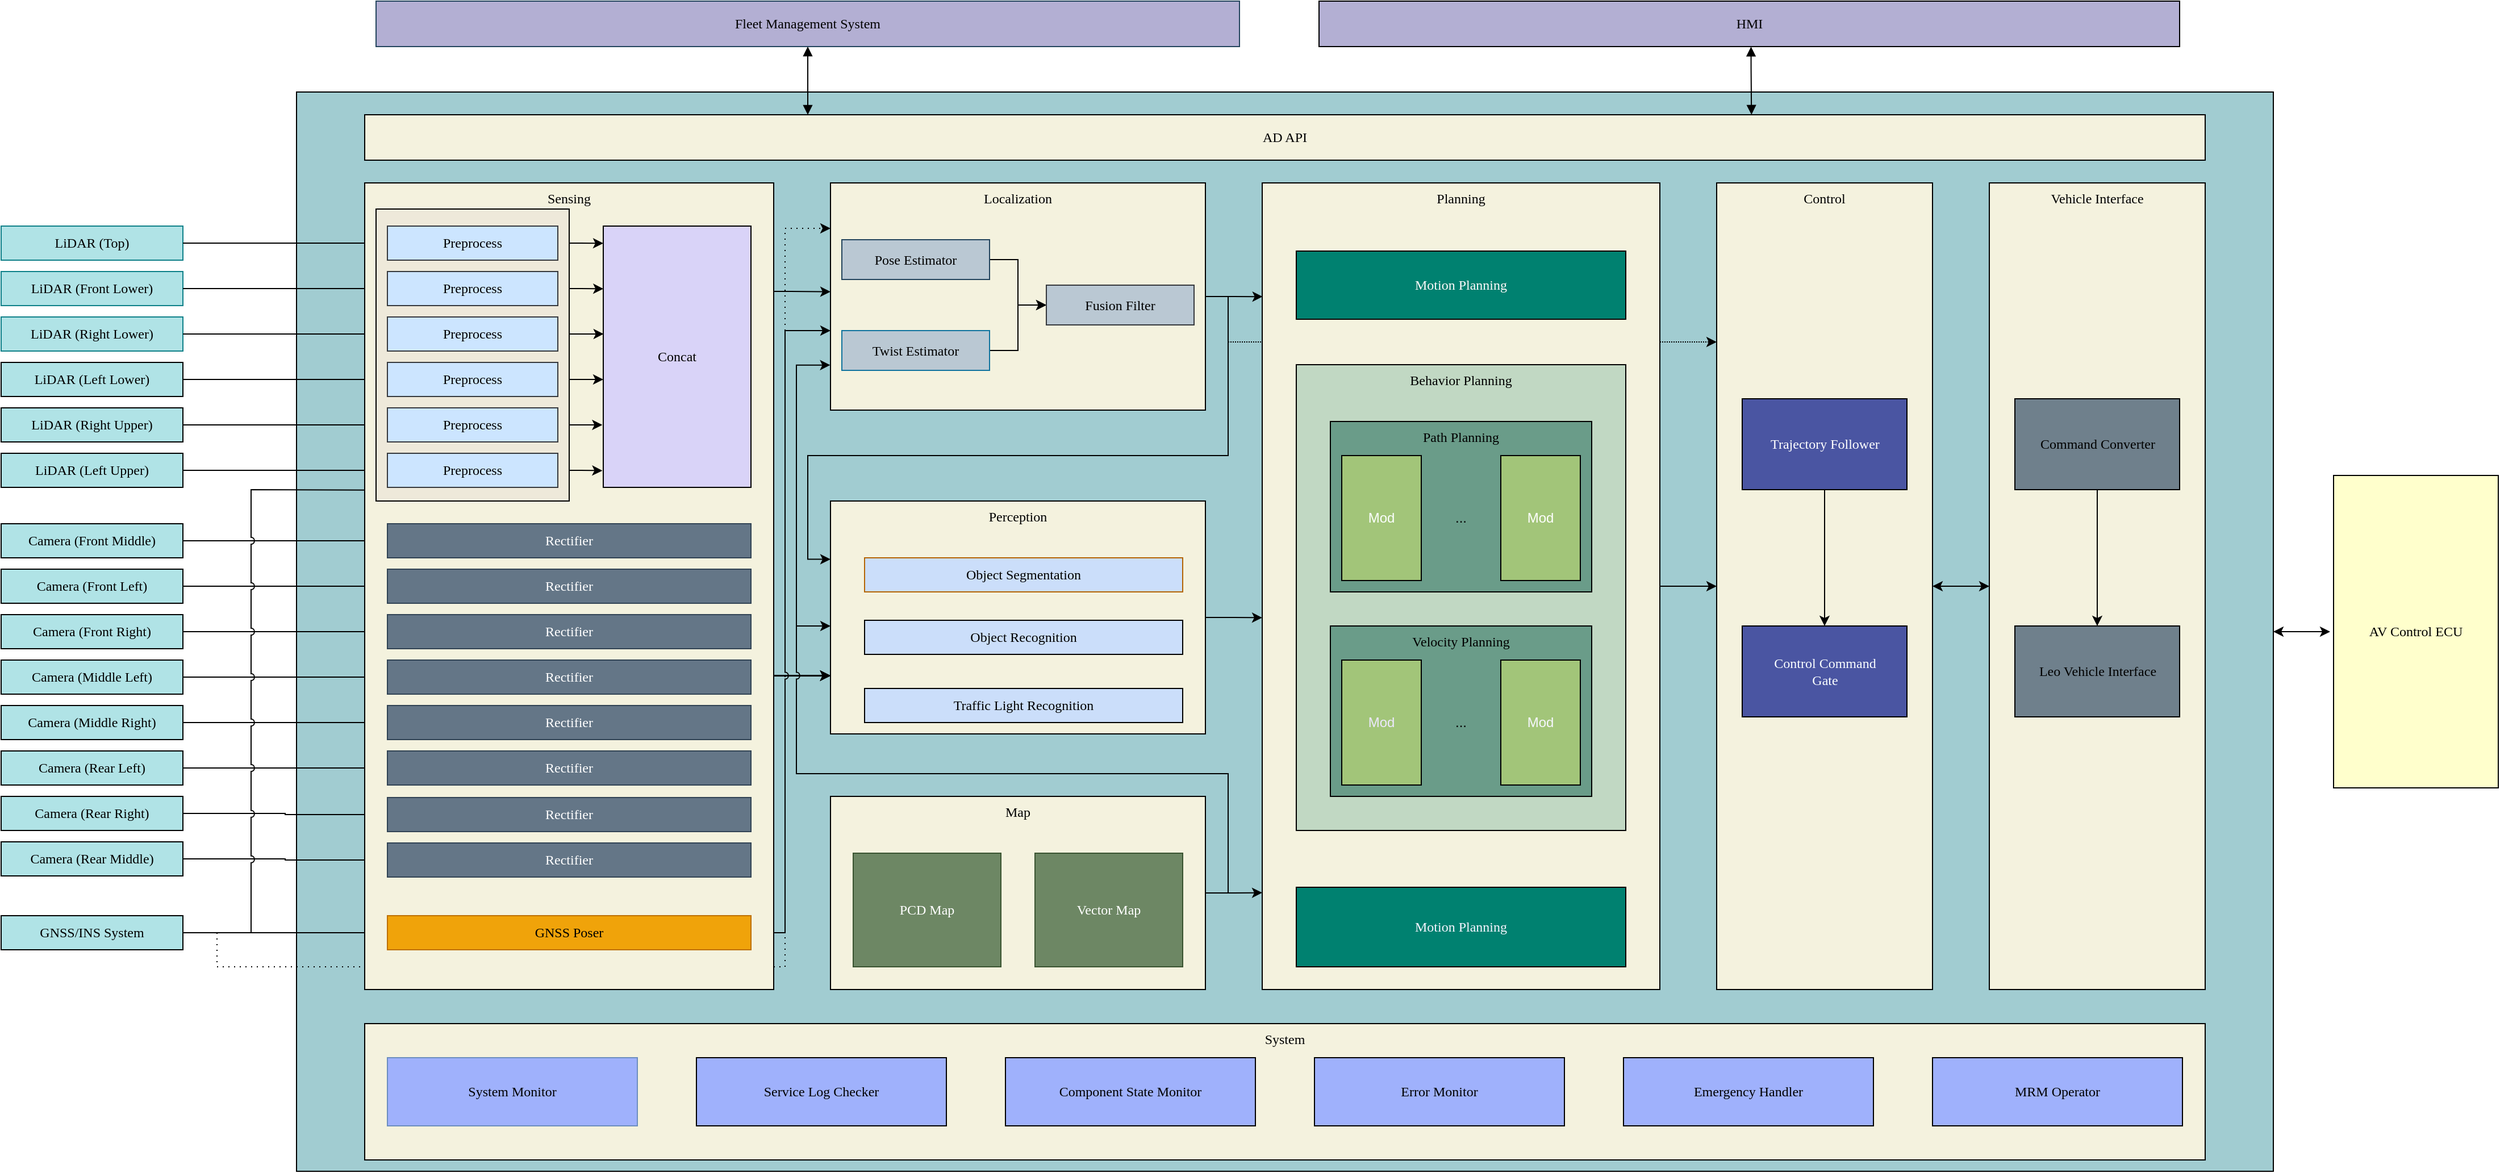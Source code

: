 <mxfile version="22.0.4" type="device">
  <diagram name="Page-1" id="qSh9Yc2X9zefdJ-g9-ok">
    <mxGraphModel dx="4884" dy="3475" grid="1" gridSize="10" guides="1" tooltips="1" connect="1" arrows="1" fold="1" page="1" pageScale="1" pageWidth="1169" pageHeight="827" math="0" shadow="0">
      <root>
        <mxCell id="0" />
        <mxCell id="1" parent="0" />
        <mxCell id="9Titu-ikn3R7RAfJcsM7-1" value="LiDAR (Top)" style="rounded=0;whiteSpace=wrap;html=1;fontFamily=Prompt;fontSource=https%3A%2F%2Ffonts.googleapis.com%2Fcss%3Ffamily%3DPrompt;fillColor=#B0E3E6;strokeColor=#0e8088;" parent="1" vertex="1">
          <mxGeometry x="140" y="118" width="160" height="30" as="geometry" />
        </mxCell>
        <mxCell id="9Titu-ikn3R7RAfJcsM7-2" value="LiDAR (Front Lower)" style="rounded=0;whiteSpace=wrap;html=1;fontFamily=Prompt;fontSource=https%3A%2F%2Ffonts.googleapis.com%2Fcss%3Ffamily%3DPrompt;fillColor=#B0E3E6;strokeColor=#0e8088;" parent="1" vertex="1">
          <mxGeometry x="140" y="158" width="160" height="30" as="geometry" />
        </mxCell>
        <mxCell id="9Titu-ikn3R7RAfJcsM7-3" value="LiDAR (Right Lower)" style="rounded=0;whiteSpace=wrap;html=1;fontFamily=Prompt;fontSource=https%3A%2F%2Ffonts.googleapis.com%2Fcss%3Ffamily%3DPrompt;fillColor=#b0e3e6;strokeColor=#0e8088;" parent="1" vertex="1">
          <mxGeometry x="140" y="198" width="160" height="30" as="geometry" />
        </mxCell>
        <mxCell id="9Titu-ikn3R7RAfJcsM7-4" value="LiDAR (Left Lower)" style="rounded=0;whiteSpace=wrap;html=1;fontFamily=Prompt;fontSource=https%3A%2F%2Ffonts.googleapis.com%2Fcss%3Ffamily%3DPrompt;fillColor=#B0E3E6;" parent="1" vertex="1">
          <mxGeometry x="140" y="238" width="160" height="30" as="geometry" />
        </mxCell>
        <mxCell id="9Titu-ikn3R7RAfJcsM7-5" value="LiDAR (Right Upper)" style="rounded=0;whiteSpace=wrap;html=1;fontFamily=Prompt;fontSource=https%3A%2F%2Ffonts.googleapis.com%2Fcss%3Ffamily%3DPrompt;fillColor=#B0E3E6;" parent="1" vertex="1">
          <mxGeometry x="140" y="278" width="160" height="30" as="geometry" />
        </mxCell>
        <mxCell id="9Titu-ikn3R7RAfJcsM7-7" value="Camera (Front Middle)" style="rounded=0;whiteSpace=wrap;html=1;fontFamily=Prompt;fontSource=https%3A%2F%2Ffonts.googleapis.com%2Fcss%3Ffamily%3DPrompt;fillColor=#B0E3E6;" parent="1" vertex="1">
          <mxGeometry x="140" y="380" width="160" height="30" as="geometry" />
        </mxCell>
        <mxCell id="9Titu-ikn3R7RAfJcsM7-8" value="Camera (Front Left)" style="rounded=0;whiteSpace=wrap;html=1;fontFamily=Prompt;fontSource=https%3A%2F%2Ffonts.googleapis.com%2Fcss%3Ffamily%3DPrompt;fillColor=#B0E3E6;" parent="1" vertex="1">
          <mxGeometry x="140" y="420" width="160" height="30" as="geometry" />
        </mxCell>
        <mxCell id="9Titu-ikn3R7RAfJcsM7-9" value="Camera (Front Right)" style="rounded=0;whiteSpace=wrap;html=1;fontFamily=Prompt;fontSource=https%3A%2F%2Ffonts.googleapis.com%2Fcss%3Ffamily%3DPrompt;fillColor=#B0E3E6;" parent="1" vertex="1">
          <mxGeometry x="140" y="460" width="160" height="30" as="geometry" />
        </mxCell>
        <mxCell id="9Titu-ikn3R7RAfJcsM7-10" value="Camera (Middle Left)" style="rounded=0;whiteSpace=wrap;html=1;fontFamily=Prompt;fontSource=https%3A%2F%2Ffonts.googleapis.com%2Fcss%3Ffamily%3DPrompt;fillColor=#B0E3E6;" parent="1" vertex="1">
          <mxGeometry x="140" y="500" width="160" height="30" as="geometry" />
        </mxCell>
        <mxCell id="9Titu-ikn3R7RAfJcsM7-11" value="Camera (Middle Right)" style="rounded=0;whiteSpace=wrap;html=1;fontFamily=Prompt;fontSource=https%3A%2F%2Ffonts.googleapis.com%2Fcss%3Ffamily%3DPrompt;fillColor=#B0E3E6;" parent="1" vertex="1">
          <mxGeometry x="140" y="540" width="160" height="30" as="geometry" />
        </mxCell>
        <mxCell id="9Titu-ikn3R7RAfJcsM7-12" value="Camera (Rear Left)" style="rounded=0;whiteSpace=wrap;html=1;fontFamily=Prompt;fontSource=https%3A%2F%2Ffonts.googleapis.com%2Fcss%3Ffamily%3DPrompt;fillColor=#B0E3E6;" parent="1" vertex="1">
          <mxGeometry x="140" y="580" width="160" height="30" as="geometry" />
        </mxCell>
        <mxCell id="9Titu-ikn3R7RAfJcsM7-13" value="Camera (Rear Right)" style="rounded=0;whiteSpace=wrap;html=1;fontFamily=Prompt;fontSource=https%3A%2F%2Ffonts.googleapis.com%2Fcss%3Ffamily%3DPrompt;fillColor=#B0E3E6;" parent="1" vertex="1">
          <mxGeometry x="140" y="620" width="160" height="30" as="geometry" />
        </mxCell>
        <mxCell id="9Titu-ikn3R7RAfJcsM7-14" value="Camera (Rear Middle)" style="rounded=0;whiteSpace=wrap;html=1;fontFamily=Prompt;fontSource=https%3A%2F%2Ffonts.googleapis.com%2Fcss%3Ffamily%3DPrompt;fillColor=#B0E3E6;" parent="1" vertex="1">
          <mxGeometry x="140" y="660" width="160" height="30" as="geometry" />
        </mxCell>
        <mxCell id="FJypRKDRmy7NfV-EIju6-39" style="edgeStyle=orthogonalEdgeStyle;rounded=0;orthogonalLoop=1;jettySize=auto;html=1;entryX=0;entryY=0.25;entryDx=0;entryDy=0;" parent="1" source="9Titu-ikn3R7RAfJcsM7-15" target="GXkyG_X95fv6h3vANshV-12" edge="1">
          <mxGeometry relative="1" as="geometry" />
        </mxCell>
        <mxCell id="9Titu-ikn3R7RAfJcsM7-15" value="GNSS/INS System" style="rounded=0;whiteSpace=wrap;html=1;fontFamily=Prompt;fontSource=https%3A%2F%2Ffonts.googleapis.com%2Fcss%3Ffamily%3DPrompt;fillColor=#B0E3E6;" parent="1" vertex="1">
          <mxGeometry x="140" y="725" width="160" height="30" as="geometry" />
        </mxCell>
        <mxCell id="FJypRKDRmy7NfV-EIju6-6" style="edgeStyle=orthogonalEdgeStyle;rounded=0;orthogonalLoop=1;jettySize=auto;html=1;startArrow=classic;startFill=1;" parent="1" source="9Titu-ikn3R7RAfJcsM7-16" edge="1">
          <mxGeometry relative="1" as="geometry">
            <mxPoint x="2190" y="475" as="targetPoint" />
          </mxGeometry>
        </mxCell>
        <mxCell id="9Titu-ikn3R7RAfJcsM7-16" value="" style="rounded=0;whiteSpace=wrap;html=1;fontFamily=Prompt;fontSource=https%3A%2F%2Ffonts.googleapis.com%2Fcss%3Ffamily%3DPrompt;fillColor=#A1CCD1;" parent="1" vertex="1">
          <mxGeometry x="400" width="1740" height="950" as="geometry" />
        </mxCell>
        <mxCell id="GXkyG_X95fv6h3vANshV-40" value="" style="group;fontFamily=Prompt;fontSource=https%3A%2F%2Ffonts.googleapis.com%2Fcss%3Ffamily%3DPrompt;fillColor=#93BFCF;gradientColor=default;container=0;" parent="1" vertex="1" connectable="0">
          <mxGeometry x="460" y="80" width="360" height="710" as="geometry" />
        </mxCell>
        <mxCell id="9Titu-ikn3R7RAfJcsM7-17" value="Fleet Management System" style="rounded=0;whiteSpace=wrap;html=1;fontFamily=Prompt;fontSource=https%3A%2F%2Ffonts.googleapis.com%2Fcss%3Ffamily%3DPrompt;fillColor=#B3AFD3;strokeColor=#23445d;" parent="1" vertex="1">
          <mxGeometry x="470" y="-80" width="760" height="40" as="geometry" />
        </mxCell>
        <mxCell id="FJypRKDRmy7NfV-EIju6-7" style="edgeStyle=orthogonalEdgeStyle;rounded=0;orthogonalLoop=1;jettySize=auto;html=1;entryX=0.736;entryY=0.021;entryDx=0;entryDy=0;exitX=0.502;exitY=1.002;exitDx=0;exitDy=0;exitPerimeter=0;entryPerimeter=0;endArrow=block;endFill=1;startArrow=block;startFill=1;" parent="1" source="9Titu-ikn3R7RAfJcsM7-18" target="9Titu-ikn3R7RAfJcsM7-16" edge="1">
          <mxGeometry relative="1" as="geometry" />
        </mxCell>
        <mxCell id="9Titu-ikn3R7RAfJcsM7-18" value="HMI" style="rounded=0;whiteSpace=wrap;html=1;fontFamily=Prompt;fontSource=https%3A%2F%2Ffonts.googleapis.com%2Fcss%3Ffamily%3DPrompt;fillColor=#b3afd3;" parent="1" vertex="1">
          <mxGeometry x="1300" y="-80" width="757.5" height="40" as="geometry" />
        </mxCell>
        <mxCell id="9Titu-ikn3R7RAfJcsM7-19" value="AD API" style="rounded=0;whiteSpace=wrap;html=1;fontFamily=Prompt;fontSource=https%3A%2F%2Ffonts.googleapis.com%2Fcss%3Ffamily%3DPrompt;fillColor=#F4F2DE;" parent="1" vertex="1">
          <mxGeometry x="460" y="20" width="1620" height="40" as="geometry" />
        </mxCell>
        <mxCell id="FJypRKDRmy7NfV-EIju6-33" style="edgeStyle=orthogonalEdgeStyle;rounded=0;orthogonalLoop=1;jettySize=auto;html=1;entryX=0;entryY=0.5;entryDx=0;entryDy=0;startArrow=classic;startFill=1;" parent="1" source="GXkyG_X95fv6h3vANshV-38" target="GXkyG_X95fv6h3vANshV-39" edge="1">
          <mxGeometry relative="1" as="geometry" />
        </mxCell>
        <mxCell id="GXkyG_X95fv6h3vANshV-38" value="Control" style="rounded=0;whiteSpace=wrap;html=1;verticalAlign=top;fontFamily=Prompt;fontSource=https%3A%2F%2Ffonts.googleapis.com%2Fcss%3Ffamily%3DPrompt;fillColor=#F4F2DE;" parent="1" vertex="1">
          <mxGeometry x="1650" y="80" width="190" height="710" as="geometry" />
        </mxCell>
        <mxCell id="GXkyG_X95fv6h3vANshV-39" value="Vehicle Interface" style="rounded=0;whiteSpace=wrap;html=1;verticalAlign=top;fontFamily=Prompt;fontSource=https%3A%2F%2Ffonts.googleapis.com%2Fcss%3Ffamily%3DPrompt;fillColor=#F4F2DE;" parent="1" vertex="1">
          <mxGeometry x="1890" y="80" width="190" height="710" as="geometry" />
        </mxCell>
        <mxCell id="GXkyG_X95fv6h3vANshV-44" value="" style="group;fontFamily=Prompt;fontSource=https%3A%2F%2Ffonts.googleapis.com%2Fcss%3Ffamily%3DPrompt;fillColor=#b45248;gradientColor=none;container=0;" parent="1" vertex="1" connectable="0">
          <mxGeometry x="870" y="360" width="330" height="205" as="geometry" />
        </mxCell>
        <mxCell id="GXkyG_X95fv6h3vANshV-47" value="" style="group;fontFamily=Prompt;fontSource=https%3A%2F%2Ffonts.googleapis.com%2Fcss%3Ffamily%3DPrompt;fillColor=#BDCDD6;container=0;" parent="1" vertex="1" connectable="0">
          <mxGeometry x="460" y="820" width="1620" height="120" as="geometry" />
        </mxCell>
        <mxCell id="FJypRKDRmy7NfV-EIju6-4" style="edgeStyle=orthogonalEdgeStyle;rounded=0;orthogonalLoop=1;jettySize=auto;html=1;entryX=0.5;entryY=0;entryDx=0;entryDy=0;" parent="1" source="GXkyG_X95fv6h3vANshV-48" target="GXkyG_X95fv6h3vANshV-49" edge="1">
          <mxGeometry relative="1" as="geometry" />
        </mxCell>
        <mxCell id="GXkyG_X95fv6h3vANshV-48" value="&lt;font color=&quot;#ffffff&quot;&gt;Trajectory Follower&lt;/font&gt;" style="rounded=0;whiteSpace=wrap;html=1;fontFamily=Prompt;fontSource=https%3A%2F%2Ffonts.googleapis.com%2Fcss%3Ffamily%3DPrompt;fillColor=#4a55a2;" parent="1" vertex="1">
          <mxGeometry x="1672.5" y="270" width="145" height="80" as="geometry" />
        </mxCell>
        <mxCell id="GXkyG_X95fv6h3vANshV-49" value="&lt;font color=&quot;#fafeff&quot;&gt;Control Command&lt;br&gt;Gate&lt;/font&gt;" style="rounded=0;whiteSpace=wrap;html=1;fontFamily=Prompt;fontSource=https%3A%2F%2Ffonts.googleapis.com%2Fcss%3Ffamily%3DPrompt;fillColor=#4A55A2;" parent="1" vertex="1">
          <mxGeometry x="1672.5" y="470" width="145" height="80" as="geometry" />
        </mxCell>
        <mxCell id="FJypRKDRmy7NfV-EIju6-5" style="edgeStyle=orthogonalEdgeStyle;rounded=0;orthogonalLoop=1;jettySize=auto;html=1;entryX=0.5;entryY=0;entryDx=0;entryDy=0;" parent="1" source="GXkyG_X95fv6h3vANshV-50" target="GXkyG_X95fv6h3vANshV-51" edge="1">
          <mxGeometry relative="1" as="geometry" />
        </mxCell>
        <mxCell id="GXkyG_X95fv6h3vANshV-50" value="Command Converter" style="rounded=0;whiteSpace=wrap;html=1;fontFamily=Prompt;fontSource=https%3A%2F%2Ffonts.googleapis.com%2Fcss%3Ffamily%3DPrompt;fillColor=#6F808C;" parent="1" vertex="1">
          <mxGeometry x="1912.5" y="270" width="145" height="80" as="geometry" />
        </mxCell>
        <mxCell id="GXkyG_X95fv6h3vANshV-51" value="Leo Vehicle Interface" style="rounded=0;whiteSpace=wrap;html=1;fontFamily=Prompt;fontSource=https%3A%2F%2Ffonts.googleapis.com%2Fcss%3Ffamily%3DPrompt;fillColor=#6f808c;" parent="1" vertex="1">
          <mxGeometry x="1912.5" y="470" width="145" height="80" as="geometry" />
        </mxCell>
        <mxCell id="GXkyG_X95fv6h3vANshV-54" value="AV Control ECU" style="rounded=0;whiteSpace=wrap;html=1;fontFamily=Prompt;fontSource=https%3A%2F%2Ffonts.googleapis.com%2Fcss%3Ffamily%3DPrompt;fillColor=#FFFFCC;" parent="1" vertex="1">
          <mxGeometry x="2193" y="337.5" width="145" height="275" as="geometry" />
        </mxCell>
        <mxCell id="GXkyG_X95fv6h3vANshV-62" style="edgeStyle=orthogonalEdgeStyle;rounded=0;orthogonalLoop=1;jettySize=auto;html=1;entryX=0;entryY=0.5;entryDx=0;entryDy=0;" parent="1" source="9Titu-ikn3R7RAfJcsM7-7" target="GXkyG_X95fv6h3vANshV-2" edge="1">
          <mxGeometry relative="1" as="geometry" />
        </mxCell>
        <mxCell id="GXkyG_X95fv6h3vANshV-63" style="edgeStyle=orthogonalEdgeStyle;rounded=0;orthogonalLoop=1;jettySize=auto;html=1;entryX=0;entryY=0.5;entryDx=0;entryDy=0;" parent="1" source="9Titu-ikn3R7RAfJcsM7-8" target="GXkyG_X95fv6h3vANshV-3" edge="1">
          <mxGeometry relative="1" as="geometry" />
        </mxCell>
        <mxCell id="GXkyG_X95fv6h3vANshV-64" style="edgeStyle=orthogonalEdgeStyle;rounded=0;orthogonalLoop=1;jettySize=auto;html=1;entryX=0;entryY=0.5;entryDx=0;entryDy=0;" parent="1" source="9Titu-ikn3R7RAfJcsM7-9" target="GXkyG_X95fv6h3vANshV-4" edge="1">
          <mxGeometry relative="1" as="geometry" />
        </mxCell>
        <mxCell id="GXkyG_X95fv6h3vANshV-65" style="edgeStyle=orthogonalEdgeStyle;rounded=0;orthogonalLoop=1;jettySize=auto;html=1;entryX=0;entryY=0.5;entryDx=0;entryDy=0;" parent="1" source="9Titu-ikn3R7RAfJcsM7-10" target="GXkyG_X95fv6h3vANshV-5" edge="1">
          <mxGeometry relative="1" as="geometry" />
        </mxCell>
        <mxCell id="GXkyG_X95fv6h3vANshV-66" style="edgeStyle=orthogonalEdgeStyle;rounded=0;orthogonalLoop=1;jettySize=auto;html=1;entryX=0;entryY=0.5;entryDx=0;entryDy=0;" parent="1" source="9Titu-ikn3R7RAfJcsM7-11" target="GXkyG_X95fv6h3vANshV-6" edge="1">
          <mxGeometry relative="1" as="geometry" />
        </mxCell>
        <mxCell id="GXkyG_X95fv6h3vANshV-67" style="edgeStyle=orthogonalEdgeStyle;rounded=0;orthogonalLoop=1;jettySize=auto;html=1;entryX=0;entryY=0.5;entryDx=0;entryDy=0;" parent="1" source="9Titu-ikn3R7RAfJcsM7-12" target="GXkyG_X95fv6h3vANshV-7" edge="1">
          <mxGeometry relative="1" as="geometry" />
        </mxCell>
        <mxCell id="GXkyG_X95fv6h3vANshV-68" style="edgeStyle=orthogonalEdgeStyle;rounded=0;orthogonalLoop=1;jettySize=auto;html=1;" parent="1" source="9Titu-ikn3R7RAfJcsM7-13" target="GXkyG_X95fv6h3vANshV-8" edge="1">
          <mxGeometry relative="1" as="geometry" />
        </mxCell>
        <mxCell id="GXkyG_X95fv6h3vANshV-69" style="edgeStyle=orthogonalEdgeStyle;rounded=0;orthogonalLoop=1;jettySize=auto;html=1;entryX=0;entryY=0.5;entryDx=0;entryDy=0;" parent="1" source="9Titu-ikn3R7RAfJcsM7-14" target="GXkyG_X95fv6h3vANshV-9" edge="1">
          <mxGeometry relative="1" as="geometry" />
        </mxCell>
        <mxCell id="GXkyG_X95fv6h3vANshV-70" style="edgeStyle=orthogonalEdgeStyle;rounded=0;orthogonalLoop=1;jettySize=auto;html=1;entryX=0;entryY=0.5;entryDx=0;entryDy=0;" parent="1" source="9Titu-ikn3R7RAfJcsM7-15" target="GXkyG_X95fv6h3vANshV-10" edge="1">
          <mxGeometry relative="1" as="geometry" />
        </mxCell>
        <mxCell id="GXkyG_X95fv6h3vANshV-74" style="edgeStyle=orthogonalEdgeStyle;rounded=0;orthogonalLoop=1;jettySize=auto;html=1;entryX=0;entryY=0.5;entryDx=0;entryDy=0;" parent="1" source="GXkyG_X95fv6h3vANshV-72" target="GXkyG_X95fv6h3vANshV-73" edge="1">
          <mxGeometry relative="1" as="geometry" />
        </mxCell>
        <mxCell id="GXkyG_X95fv6h3vANshV-72" value="LiDAR (Left Upper)" style="rounded=0;whiteSpace=wrap;html=1;fontFamily=Prompt;fontSource=https%3A%2F%2Ffonts.googleapis.com%2Fcss%3Ffamily%3DPrompt;fillColor=#B0E3E6;" parent="1" vertex="1">
          <mxGeometry x="140" y="318" width="160" height="30" as="geometry" />
        </mxCell>
        <mxCell id="GXkyG_X95fv6h3vANshV-75" style="edgeStyle=orthogonalEdgeStyle;rounded=0;orthogonalLoop=1;jettySize=auto;html=1;entryX=0;entryY=0.5;entryDx=0;entryDy=0;" parent="1" source="9Titu-ikn3R7RAfJcsM7-5" target="9Titu-ikn3R7RAfJcsM7-25" edge="1">
          <mxGeometry relative="1" as="geometry" />
        </mxCell>
        <mxCell id="GXkyG_X95fv6h3vANshV-76" style="edgeStyle=orthogonalEdgeStyle;rounded=0;orthogonalLoop=1;jettySize=auto;html=1;entryX=0;entryY=0.5;entryDx=0;entryDy=0;" parent="1" source="9Titu-ikn3R7RAfJcsM7-4" target="9Titu-ikn3R7RAfJcsM7-24" edge="1">
          <mxGeometry relative="1" as="geometry" />
        </mxCell>
        <mxCell id="GXkyG_X95fv6h3vANshV-77" style="edgeStyle=orthogonalEdgeStyle;rounded=0;orthogonalLoop=1;jettySize=auto;html=1;entryX=0;entryY=0.5;entryDx=0;entryDy=0;" parent="1" source="9Titu-ikn3R7RAfJcsM7-3" target="9Titu-ikn3R7RAfJcsM7-23" edge="1">
          <mxGeometry relative="1" as="geometry" />
        </mxCell>
        <mxCell id="GXkyG_X95fv6h3vANshV-78" style="edgeStyle=orthogonalEdgeStyle;rounded=0;orthogonalLoop=1;jettySize=auto;html=1;entryX=0;entryY=0.5;entryDx=0;entryDy=0;" parent="1" source="9Titu-ikn3R7RAfJcsM7-2" target="9Titu-ikn3R7RAfJcsM7-22" edge="1">
          <mxGeometry relative="1" as="geometry" />
        </mxCell>
        <mxCell id="GXkyG_X95fv6h3vANshV-79" style="edgeStyle=orthogonalEdgeStyle;rounded=0;orthogonalLoop=1;jettySize=auto;html=1;entryX=0;entryY=0.5;entryDx=0;entryDy=0;" parent="1" source="9Titu-ikn3R7RAfJcsM7-1" target="9Titu-ikn3R7RAfJcsM7-21" edge="1">
          <mxGeometry relative="1" as="geometry" />
        </mxCell>
        <mxCell id="GXkyG_X95fv6h3vANshV-87" style="edgeStyle=orthogonalEdgeStyle;rounded=0;orthogonalLoop=1;jettySize=auto;html=1;exitX=1;exitY=0.25;exitDx=0;exitDy=0;entryX=0;entryY=0.479;entryDx=0;entryDy=0;entryPerimeter=0;" parent="1" source="9Titu-ikn3R7RAfJcsM7-26" target="GXkyG_X95fv6h3vANshV-12" edge="1">
          <mxGeometry relative="1" as="geometry" />
        </mxCell>
        <mxCell id="FJypRKDRmy7NfV-EIju6-2" value="" style="endArrow=classic;html=1;rounded=0;jumpStyle=arc;entryX=0;entryY=0.963;entryDx=0;entryDy=0;entryPerimeter=0;" parent="1" target="FJypRKDRmy7NfV-EIju6-3" edge="1">
          <mxGeometry width="50" height="50" relative="1" as="geometry">
            <mxPoint x="360" y="740" as="sourcePoint" />
            <mxPoint x="360" y="350" as="targetPoint" />
            <Array as="points">
              <mxPoint x="360" y="350" />
              <mxPoint x="420" y="350" />
            </Array>
          </mxGeometry>
        </mxCell>
        <mxCell id="FJypRKDRmy7NfV-EIju6-9" style="edgeStyle=orthogonalEdgeStyle;rounded=0;orthogonalLoop=1;jettySize=auto;html=1;exitX=0.5;exitY=1;exitDx=0;exitDy=0;startArrow=block;startFill=1;endArrow=block;endFill=1;" parent="1" source="9Titu-ikn3R7RAfJcsM7-17" edge="1">
          <mxGeometry relative="1" as="geometry">
            <mxPoint x="850" y="20" as="targetPoint" />
            <Array as="points">
              <mxPoint x="850" y="20" />
            </Array>
          </mxGeometry>
        </mxCell>
        <mxCell id="FJypRKDRmy7NfV-EIju6-12" style="edgeStyle=orthogonalEdgeStyle;rounded=0;orthogonalLoop=1;jettySize=auto;html=1;entryX=0.001;entryY=0.141;entryDx=0;entryDy=0;entryPerimeter=0;" parent="1" source="GXkyG_X95fv6h3vANshV-12" target="GXkyG_X95fv6h3vANshV-31" edge="1">
          <mxGeometry relative="1" as="geometry" />
        </mxCell>
        <mxCell id="FJypRKDRmy7NfV-EIju6-13" style="edgeStyle=orthogonalEdgeStyle;rounded=0;orthogonalLoop=1;jettySize=auto;html=1;entryX=0;entryY=0.25;entryDx=0;entryDy=0;exitX=1;exitY=0.5;exitDx=0;exitDy=0;" parent="1" source="GXkyG_X95fv6h3vANshV-12" target="GXkyG_X95fv6h3vANshV-16" edge="1">
          <mxGeometry relative="1" as="geometry" />
        </mxCell>
        <mxCell id="FJypRKDRmy7NfV-EIju6-14" style="edgeStyle=orthogonalEdgeStyle;rounded=0;orthogonalLoop=1;jettySize=auto;html=1;entryX=0;entryY=0.88;entryDx=0;entryDy=0;entryPerimeter=0;" parent="1" source="GXkyG_X95fv6h3vANshV-20" target="GXkyG_X95fv6h3vANshV-31" edge="1">
          <mxGeometry relative="1" as="geometry" />
        </mxCell>
        <mxCell id="FJypRKDRmy7NfV-EIju6-22" style="edgeStyle=orthogonalEdgeStyle;rounded=0;orthogonalLoop=1;jettySize=auto;html=1;entryX=0;entryY=0.75;entryDx=0;entryDy=0;" parent="1" source="GXkyG_X95fv6h3vANshV-2" target="GXkyG_X95fv6h3vANshV-16" edge="1">
          <mxGeometry relative="1" as="geometry">
            <Array as="points">
              <mxPoint x="810" y="395" />
              <mxPoint x="810" y="514" />
            </Array>
          </mxGeometry>
        </mxCell>
        <mxCell id="FJypRKDRmy7NfV-EIju6-23" style="edgeStyle=orthogonalEdgeStyle;rounded=0;orthogonalLoop=1;jettySize=auto;html=1;entryX=0;entryY=0.75;entryDx=0;entryDy=0;" parent="1" source="GXkyG_X95fv6h3vANshV-3" target="GXkyG_X95fv6h3vANshV-16" edge="1">
          <mxGeometry relative="1" as="geometry">
            <mxPoint x="870.0" y="520.0" as="targetPoint" />
            <Array as="points">
              <mxPoint x="810" y="435" />
              <mxPoint x="810" y="514" />
            </Array>
          </mxGeometry>
        </mxCell>
        <mxCell id="FJypRKDRmy7NfV-EIju6-24" style="edgeStyle=orthogonalEdgeStyle;rounded=0;orthogonalLoop=1;jettySize=auto;html=1;entryX=0;entryY=0.75;entryDx=0;entryDy=0;" parent="1" source="GXkyG_X95fv6h3vANshV-4" target="GXkyG_X95fv6h3vANshV-16" edge="1">
          <mxGeometry relative="1" as="geometry">
            <Array as="points">
              <mxPoint x="810" y="475" />
              <mxPoint x="810" y="514" />
            </Array>
          </mxGeometry>
        </mxCell>
        <mxCell id="GXkyG_X95fv6h3vANshV-86" style="edgeStyle=orthogonalEdgeStyle;rounded=0;orthogonalLoop=1;jettySize=auto;html=1;exitX=1;exitY=0.5;exitDx=0;exitDy=0;jumpStyle=arc;" parent="1" source="GXkyG_X95fv6h3vANshV-10" edge="1">
          <mxGeometry relative="1" as="geometry">
            <Array as="points">
              <mxPoint x="830" y="740" />
              <mxPoint x="830" y="210" />
            </Array>
            <mxPoint x="870" y="210" as="targetPoint" />
          </mxGeometry>
        </mxCell>
        <mxCell id="FJypRKDRmy7NfV-EIju6-30" style="edgeStyle=orthogonalEdgeStyle;rounded=0;orthogonalLoop=1;jettySize=auto;html=1;entryX=0.27;entryY=0.253;entryDx=0;entryDy=0;entryPerimeter=0;jumpStyle=arc;" parent="1" target="9Titu-ikn3R7RAfJcsM7-16" edge="1">
          <mxGeometry relative="1" as="geometry">
            <mxPoint x="1200" y="705" as="sourcePoint" />
            <Array as="points">
              <mxPoint x="1220" y="705" />
              <mxPoint x="1220" y="600" />
              <mxPoint x="840" y="600" />
              <mxPoint x="840" y="240" />
            </Array>
          </mxGeometry>
        </mxCell>
        <mxCell id="FJypRKDRmy7NfV-EIju6-25" style="edgeStyle=orthogonalEdgeStyle;rounded=0;orthogonalLoop=1;jettySize=auto;html=1;entryX=0;entryY=0.75;entryDx=0;entryDy=0;" parent="1" source="GXkyG_X95fv6h3vANshV-5" target="GXkyG_X95fv6h3vANshV-16" edge="1">
          <mxGeometry relative="1" as="geometry">
            <Array as="points">
              <mxPoint x="835" y="514" />
            </Array>
          </mxGeometry>
        </mxCell>
        <mxCell id="FJypRKDRmy7NfV-EIju6-26" style="edgeStyle=orthogonalEdgeStyle;rounded=0;orthogonalLoop=1;jettySize=auto;html=1;entryX=0;entryY=0.75;entryDx=0;entryDy=0;" parent="1" source="GXkyG_X95fv6h3vANshV-6" target="GXkyG_X95fv6h3vANshV-16" edge="1">
          <mxGeometry relative="1" as="geometry">
            <Array as="points">
              <mxPoint x="810" y="555" />
              <mxPoint x="810" y="514" />
            </Array>
          </mxGeometry>
        </mxCell>
        <mxCell id="FJypRKDRmy7NfV-EIju6-27" style="edgeStyle=orthogonalEdgeStyle;rounded=0;orthogonalLoop=1;jettySize=auto;html=1;entryX=0;entryY=0.75;entryDx=0;entryDy=0;" parent="1" source="GXkyG_X95fv6h3vANshV-7" target="GXkyG_X95fv6h3vANshV-16" edge="1">
          <mxGeometry relative="1" as="geometry">
            <Array as="points">
              <mxPoint x="810" y="595" />
              <mxPoint x="810" y="514" />
            </Array>
          </mxGeometry>
        </mxCell>
        <mxCell id="FJypRKDRmy7NfV-EIju6-28" style="edgeStyle=orthogonalEdgeStyle;rounded=0;orthogonalLoop=1;jettySize=auto;html=1;entryX=0;entryY=0.75;entryDx=0;entryDy=0;" parent="1" source="GXkyG_X95fv6h3vANshV-8" target="GXkyG_X95fv6h3vANshV-16" edge="1">
          <mxGeometry relative="1" as="geometry">
            <Array as="points">
              <mxPoint x="810" y="636" />
              <mxPoint x="810" y="514" />
            </Array>
          </mxGeometry>
        </mxCell>
        <mxCell id="FJypRKDRmy7NfV-EIju6-29" style="edgeStyle=orthogonalEdgeStyle;rounded=0;orthogonalLoop=1;jettySize=auto;html=1;entryX=0;entryY=0.75;entryDx=0;entryDy=0;" parent="1" source="GXkyG_X95fv6h3vANshV-9" target="GXkyG_X95fv6h3vANshV-16" edge="1">
          <mxGeometry relative="1" as="geometry">
            <Array as="points">
              <mxPoint x="810" y="676" />
              <mxPoint x="810" y="514" />
            </Array>
          </mxGeometry>
        </mxCell>
        <mxCell id="FJypRKDRmy7NfV-EIju6-31" value="" style="endArrow=classic;html=1;rounded=0;" parent="1" edge="1">
          <mxGeometry width="50" height="50" relative="1" as="geometry">
            <mxPoint x="840" y="470" as="sourcePoint" />
            <mxPoint x="870" y="470" as="targetPoint" />
          </mxGeometry>
        </mxCell>
        <mxCell id="FJypRKDRmy7NfV-EIju6-32" style="edgeStyle=orthogonalEdgeStyle;rounded=0;orthogonalLoop=1;jettySize=auto;html=1;entryX=0;entryY=0.539;entryDx=0;entryDy=0;entryPerimeter=0;" parent="1" source="GXkyG_X95fv6h3vANshV-16" target="GXkyG_X95fv6h3vANshV-31" edge="1">
          <mxGeometry relative="1" as="geometry" />
        </mxCell>
        <mxCell id="FJypRKDRmy7NfV-EIju6-34" style="edgeStyle=orthogonalEdgeStyle;rounded=0;orthogonalLoop=1;jettySize=auto;html=1;entryX=0;entryY=0.5;entryDx=0;entryDy=0;" parent="1" source="GXkyG_X95fv6h3vANshV-31" target="GXkyG_X95fv6h3vANshV-38" edge="1">
          <mxGeometry relative="1" as="geometry" />
        </mxCell>
        <mxCell id="FJypRKDRmy7NfV-EIju6-37" style="edgeStyle=orthogonalEdgeStyle;rounded=0;orthogonalLoop=1;jettySize=auto;html=1;dashed=1;dashPattern=1 1;" parent="1" edge="1">
          <mxGeometry relative="1" as="geometry">
            <mxPoint x="1220" y="220" as="sourcePoint" />
            <mxPoint x="1650" y="220" as="targetPoint" />
            <Array as="points">
              <mxPoint x="1540" y="220" />
              <mxPoint x="1540" y="220" />
            </Array>
          </mxGeometry>
        </mxCell>
        <mxCell id="FJypRKDRmy7NfV-EIju6-40" style="edgeStyle=orthogonalEdgeStyle;rounded=0;orthogonalLoop=1;jettySize=auto;html=1;entryX=0;entryY=0.2;entryDx=0;entryDy=0;entryPerimeter=0;startArrow=none;startFill=0;dashed=1;dashPattern=1 4;" parent="1" source="9Titu-ikn3R7RAfJcsM7-15" target="GXkyG_X95fv6h3vANshV-12" edge="1">
          <mxGeometry relative="1" as="geometry">
            <Array as="points">
              <mxPoint x="330" y="740" />
              <mxPoint x="330" y="770" />
              <mxPoint x="830" y="770" />
              <mxPoint x="830" y="120" />
            </Array>
          </mxGeometry>
        </mxCell>
        <mxCell id="9Titu-ikn3R7RAfJcsM7-20" value="Sensing" style="rounded=0;whiteSpace=wrap;html=1;verticalAlign=top;fontFamily=Prompt;fontSource=https%3A%2F%2Ffonts.googleapis.com%2Fcss%3Ffamily%3DPrompt;fillColor=#F4F2DE;" parent="1" vertex="1">
          <mxGeometry x="460" y="80" width="360" height="710" as="geometry" />
        </mxCell>
        <mxCell id="9Titu-ikn3R7RAfJcsM7-26" value="Concat" style="rounded=0;whiteSpace=wrap;html=1;fontFamily=Prompt;fontSource=https%3A%2F%2Ffonts.googleapis.com%2Fcss%3Ffamily%3DPrompt;fillColor=#D9D3F8;" parent="1" vertex="1">
          <mxGeometry x="670" y="118" width="130" height="230" as="geometry" />
        </mxCell>
        <mxCell id="GXkyG_X95fv6h3vANshV-2" value="Rectifier" style="rounded=0;whiteSpace=wrap;html=1;fontFamily=Prompt;fontSource=https%3A%2F%2Ffonts.googleapis.com%2Fcss%3Ffamily%3DPrompt;fillColor=#647687;fontColor=#ffffff;strokeColor=#314354;" parent="1" vertex="1">
          <mxGeometry x="480" y="380" width="320" height="30" as="geometry" />
        </mxCell>
        <mxCell id="GXkyG_X95fv6h3vANshV-3" value="Rectifier" style="rounded=0;whiteSpace=wrap;html=1;fontFamily=Prompt;fontSource=https%3A%2F%2Ffonts.googleapis.com%2Fcss%3Ffamily%3DPrompt;fillColor=#647687;fontColor=#ffffff;strokeColor=#314354;" parent="1" vertex="1">
          <mxGeometry x="480" y="420" width="320" height="30" as="geometry" />
        </mxCell>
        <mxCell id="GXkyG_X95fv6h3vANshV-4" value="Rectifier" style="rounded=0;whiteSpace=wrap;html=1;fontFamily=Prompt;fontSource=https%3A%2F%2Ffonts.googleapis.com%2Fcss%3Ffamily%3DPrompt;fillColor=#647687;fontColor=#ffffff;strokeColor=#314354;" parent="1" vertex="1">
          <mxGeometry x="480" y="460" width="320" height="30" as="geometry" />
        </mxCell>
        <mxCell id="GXkyG_X95fv6h3vANshV-5" value="Rectifier" style="rounded=0;whiteSpace=wrap;html=1;fontFamily=Prompt;fontSource=https%3A%2F%2Ffonts.googleapis.com%2Fcss%3Ffamily%3DPrompt;fillColor=#647687;fontColor=#ffffff;strokeColor=#314354;" parent="1" vertex="1">
          <mxGeometry x="480" y="500" width="320" height="30" as="geometry" />
        </mxCell>
        <mxCell id="GXkyG_X95fv6h3vANshV-6" value="Rectifier" style="rounded=0;whiteSpace=wrap;html=1;fontFamily=Prompt;fontSource=https%3A%2F%2Ffonts.googleapis.com%2Fcss%3Ffamily%3DPrompt;fillColor=#647687;fontColor=#ffffff;strokeColor=#314354;" parent="1" vertex="1">
          <mxGeometry x="480" y="540" width="320" height="30" as="geometry" />
        </mxCell>
        <mxCell id="GXkyG_X95fv6h3vANshV-7" value="Rectifier" style="rounded=0;whiteSpace=wrap;html=1;fontFamily=Prompt;fontSource=https%3A%2F%2Ffonts.googleapis.com%2Fcss%3Ffamily%3DPrompt;fillColor=#647687;fontColor=#ffffff;strokeColor=#314354;" parent="1" vertex="1">
          <mxGeometry x="480" y="580" width="320" height="30" as="geometry" />
        </mxCell>
        <mxCell id="GXkyG_X95fv6h3vANshV-8" value="Rectifier" style="rounded=0;whiteSpace=wrap;html=1;fontFamily=Prompt;fontSource=https%3A%2F%2Ffonts.googleapis.com%2Fcss%3Ffamily%3DPrompt;fillColor=#647687;fontColor=#ffffff;strokeColor=#314354;" parent="1" vertex="1">
          <mxGeometry x="480" y="621" width="320" height="30" as="geometry" />
        </mxCell>
        <mxCell id="GXkyG_X95fv6h3vANshV-9" value="Rectifier" style="rounded=0;whiteSpace=wrap;html=1;fontFamily=Prompt;fontSource=https%3A%2F%2Ffonts.googleapis.com%2Fcss%3Ffamily%3DPrompt;fillColor=#647687;fontColor=#ffffff;strokeColor=#314354;" parent="1" vertex="1">
          <mxGeometry x="480" y="661" width="320" height="30" as="geometry" />
        </mxCell>
        <mxCell id="GXkyG_X95fv6h3vANshV-10" value="GNSS Poser" style="rounded=0;whiteSpace=wrap;html=1;fontFamily=Prompt;fontSource=https%3A%2F%2Ffonts.googleapis.com%2Fcss%3Ffamily%3DPrompt;fillColor=#f0a30a;fontColor=#000000;strokeColor=#BD7000;" parent="1" vertex="1">
          <mxGeometry x="480" y="725" width="320" height="30" as="geometry" />
        </mxCell>
        <mxCell id="GXkyG_X95fv6h3vANshV-80" style="edgeStyle=orthogonalEdgeStyle;rounded=0;orthogonalLoop=1;jettySize=auto;html=1;entryX=0;entryY=0.066;entryDx=0;entryDy=0;entryPerimeter=0;" parent="1" source="9Titu-ikn3R7RAfJcsM7-21" target="9Titu-ikn3R7RAfJcsM7-26" edge="1">
          <mxGeometry relative="1" as="geometry" />
        </mxCell>
        <mxCell id="GXkyG_X95fv6h3vANshV-81" style="edgeStyle=orthogonalEdgeStyle;rounded=0;orthogonalLoop=1;jettySize=auto;html=1;entryX=0.001;entryY=0.24;entryDx=0;entryDy=0;entryPerimeter=0;" parent="1" source="9Titu-ikn3R7RAfJcsM7-22" target="9Titu-ikn3R7RAfJcsM7-26" edge="1">
          <mxGeometry relative="1" as="geometry" />
        </mxCell>
        <mxCell id="GXkyG_X95fv6h3vANshV-82" style="edgeStyle=orthogonalEdgeStyle;rounded=0;orthogonalLoop=1;jettySize=auto;html=1;entryX=0.003;entryY=0.413;entryDx=0;entryDy=0;entryPerimeter=0;" parent="1" source="9Titu-ikn3R7RAfJcsM7-23" target="9Titu-ikn3R7RAfJcsM7-26" edge="1">
          <mxGeometry relative="1" as="geometry" />
        </mxCell>
        <mxCell id="GXkyG_X95fv6h3vANshV-83" style="edgeStyle=orthogonalEdgeStyle;rounded=0;orthogonalLoop=1;jettySize=auto;html=1;entryX=0;entryY=0.587;entryDx=0;entryDy=0;entryPerimeter=0;" parent="1" source="9Titu-ikn3R7RAfJcsM7-24" target="9Titu-ikn3R7RAfJcsM7-26" edge="1">
          <mxGeometry relative="1" as="geometry" />
        </mxCell>
        <mxCell id="GXkyG_X95fv6h3vANshV-84" style="edgeStyle=orthogonalEdgeStyle;rounded=0;orthogonalLoop=1;jettySize=auto;html=1;entryX=-0.006;entryY=0.761;entryDx=0;entryDy=0;entryPerimeter=0;" parent="1" source="9Titu-ikn3R7RAfJcsM7-25" target="9Titu-ikn3R7RAfJcsM7-26" edge="1">
          <mxGeometry relative="1" as="geometry" />
        </mxCell>
        <mxCell id="GXkyG_X95fv6h3vANshV-85" style="edgeStyle=orthogonalEdgeStyle;rounded=0;orthogonalLoop=1;jettySize=auto;html=1;entryX=-0.006;entryY=0.936;entryDx=0;entryDy=0;entryPerimeter=0;" parent="1" source="GXkyG_X95fv6h3vANshV-73" target="9Titu-ikn3R7RAfJcsM7-26" edge="1">
          <mxGeometry relative="1" as="geometry" />
        </mxCell>
        <mxCell id="FJypRKDRmy7NfV-EIju6-3" value="" style="rounded=0;whiteSpace=wrap;html=1;fillColor=#EEE9DA;" parent="1" vertex="1">
          <mxGeometry x="470" y="103" width="170" height="257" as="geometry" />
        </mxCell>
        <mxCell id="9Titu-ikn3R7RAfJcsM7-21" value="Preprocess" style="rounded=0;whiteSpace=wrap;html=1;fontFamily=Prompt;fontSource=https%3A%2F%2Ffonts.googleapis.com%2Fcss%3Ffamily%3DPrompt;fillColor=#cce5ff;strokeColor=#36393d;" parent="1" vertex="1">
          <mxGeometry x="480" y="118" width="150" height="30" as="geometry" />
        </mxCell>
        <mxCell id="9Titu-ikn3R7RAfJcsM7-22" value="Preprocess" style="rounded=0;whiteSpace=wrap;html=1;fontFamily=Prompt;fontSource=https%3A%2F%2Ffonts.googleapis.com%2Fcss%3Ffamily%3DPrompt;fillColor=#cce5ff;strokeColor=#36393d;" parent="1" vertex="1">
          <mxGeometry x="480" y="158" width="150" height="30" as="geometry" />
        </mxCell>
        <mxCell id="9Titu-ikn3R7RAfJcsM7-23" value="Preprocess" style="rounded=0;whiteSpace=wrap;html=1;fontFamily=Prompt;fontSource=https%3A%2F%2Ffonts.googleapis.com%2Fcss%3Ffamily%3DPrompt;fillColor=#cce5ff;strokeColor=#36393d;" parent="1" vertex="1">
          <mxGeometry x="480" y="198" width="150" height="30" as="geometry" />
        </mxCell>
        <mxCell id="9Titu-ikn3R7RAfJcsM7-24" value="Preprocess" style="rounded=0;whiteSpace=wrap;html=1;fontFamily=Prompt;fontSource=https%3A%2F%2Ffonts.googleapis.com%2Fcss%3Ffamily%3DPrompt;fillColor=#cce5ff;strokeColor=#36393d;" parent="1" vertex="1">
          <mxGeometry x="480" y="238" width="150" height="30" as="geometry" />
        </mxCell>
        <mxCell id="9Titu-ikn3R7RAfJcsM7-25" value="Preprocess" style="rounded=0;whiteSpace=wrap;html=1;fontFamily=Prompt;fontSource=https%3A%2F%2Ffonts.googleapis.com%2Fcss%3Ffamily%3DPrompt;fillColor=#cce5ff;strokeColor=#36393d;" parent="1" vertex="1">
          <mxGeometry x="480" y="278" width="150" height="30" as="geometry" />
        </mxCell>
        <mxCell id="GXkyG_X95fv6h3vANshV-73" value="Preprocess" style="rounded=0;whiteSpace=wrap;html=1;fontFamily=Prompt;fontSource=https%3A%2F%2Ffonts.googleapis.com%2Fcss%3Ffamily%3DPrompt;fillColor=#cce5ff;strokeColor=#36393d;" parent="1" vertex="1">
          <mxGeometry x="480" y="318" width="150" height="30" as="geometry" />
        </mxCell>
        <mxCell id="GXkyG_X95fv6h3vANshV-12" value="Localization" style="rounded=0;whiteSpace=wrap;html=1;verticalAlign=top;fontFamily=Prompt;fontSource=https%3A%2F%2Ffonts.googleapis.com%2Fcss%3Ffamily%3DPrompt;fillColor=#F4F2DE;" parent="1" vertex="1">
          <mxGeometry x="870" y="80" width="330" height="200" as="geometry" />
        </mxCell>
        <mxCell id="FJypRKDRmy7NfV-EIju6-10" style="edgeStyle=orthogonalEdgeStyle;rounded=0;orthogonalLoop=1;jettySize=auto;html=1;entryX=0;entryY=0.5;entryDx=0;entryDy=0;" parent="1" source="GXkyG_X95fv6h3vANshV-13" target="GXkyG_X95fv6h3vANshV-15" edge="1">
          <mxGeometry relative="1" as="geometry" />
        </mxCell>
        <mxCell id="GXkyG_X95fv6h3vANshV-13" value="Pose Estimator" style="rounded=0;whiteSpace=wrap;html=1;fontFamily=Prompt;fontSource=https%3A%2F%2Ffonts.googleapis.com%2Fcss%3Ffamily%3DPrompt;fillColor=#bac8d3;strokeColor=#23445d;" parent="1" vertex="1">
          <mxGeometry x="880" y="130" width="130" height="35" as="geometry" />
        </mxCell>
        <mxCell id="FJypRKDRmy7NfV-EIju6-11" style="edgeStyle=orthogonalEdgeStyle;rounded=0;orthogonalLoop=1;jettySize=auto;html=1;entryX=0;entryY=0.5;entryDx=0;entryDy=0;" parent="1" source="GXkyG_X95fv6h3vANshV-14" target="GXkyG_X95fv6h3vANshV-15" edge="1">
          <mxGeometry relative="1" as="geometry" />
        </mxCell>
        <mxCell id="GXkyG_X95fv6h3vANshV-14" value="Twist Estimator" style="rounded=0;whiteSpace=wrap;html=1;fontFamily=Prompt;fontSource=https%3A%2F%2Ffonts.googleapis.com%2Fcss%3Ffamily%3DPrompt;fillColor=#bac8d3;strokeColor=#10739e;" parent="1" vertex="1">
          <mxGeometry x="880" y="210" width="130" height="35" as="geometry" />
        </mxCell>
        <mxCell id="GXkyG_X95fv6h3vANshV-15" value="Fusion Filter" style="rounded=0;whiteSpace=wrap;html=1;fontFamily=Prompt;fontSource=https%3A%2F%2Ffonts.googleapis.com%2Fcss%3Ffamily%3DPrompt;fillColor=#bac8d3;strokeColor=#36393d;" parent="1" vertex="1">
          <mxGeometry x="1060" y="170" width="130" height="35" as="geometry" />
        </mxCell>
        <mxCell id="GXkyG_X95fv6h3vANshV-16" value="Perception" style="rounded=0;whiteSpace=wrap;html=1;verticalAlign=top;fontFamily=Prompt;fontSource=https%3A%2F%2Ffonts.googleapis.com%2Fcss%3Ffamily%3DPrompt;fillColor=#F4F2DE;" parent="1" vertex="1">
          <mxGeometry x="870" y="360" width="330" height="205" as="geometry" />
        </mxCell>
        <mxCell id="GXkyG_X95fv6h3vANshV-17" value="Object Segmentation" style="rounded=0;whiteSpace=wrap;html=1;fontFamily=Prompt;fontSource=https%3A%2F%2Ffonts.googleapis.com%2Fcss%3Ffamily%3DPrompt;fillColor=#CBDEFA;strokeColor=#b46504;" parent="1" vertex="1">
          <mxGeometry x="900" y="410" width="280" height="30" as="geometry" />
        </mxCell>
        <mxCell id="GXkyG_X95fv6h3vANshV-18" value="Object Recognition" style="rounded=0;whiteSpace=wrap;html=1;fontFamily=Prompt;fontSource=https%3A%2F%2Ffonts.googleapis.com%2Fcss%3Ffamily%3DPrompt;fillColor=#cbdefa;" parent="1" vertex="1">
          <mxGeometry x="900" y="465" width="280" height="30" as="geometry" />
        </mxCell>
        <mxCell id="GXkyG_X95fv6h3vANshV-19" value="Traffic Light Recognition" style="rounded=0;whiteSpace=wrap;html=1;fontFamily=Prompt;fontSource=https%3A%2F%2Ffonts.googleapis.com%2Fcss%3Ffamily%3DPrompt;fillColor=#cbdefa;" parent="1" vertex="1">
          <mxGeometry x="900" y="525" width="280" height="30" as="geometry" />
        </mxCell>
        <mxCell id="GXkyG_X95fv6h3vANshV-20" value="Map" style="rounded=0;whiteSpace=wrap;html=1;verticalAlign=top;fontFamily=Prompt;fontSource=https%3A%2F%2Ffonts.googleapis.com%2Fcss%3Ffamily%3DPrompt;fillColor=#F4F2DE;" parent="1" vertex="1">
          <mxGeometry x="870" y="620" width="330" height="170" as="geometry" />
        </mxCell>
        <mxCell id="GXkyG_X95fv6h3vANshV-21" value="PCD Map" style="rounded=0;whiteSpace=wrap;html=1;fontFamily=Prompt;fontSource=https%3A%2F%2Ffonts.googleapis.com%2Fcss%3Ffamily%3DPrompt;fillColor=#6d8764;fontColor=#ffffff;strokeColor=#3A5431;" parent="1" vertex="1">
          <mxGeometry x="890" y="670" width="130" height="100" as="geometry" />
        </mxCell>
        <mxCell id="GXkyG_X95fv6h3vANshV-22" value="Vector Map" style="rounded=0;whiteSpace=wrap;html=1;fontFamily=Prompt;fontSource=https%3A%2F%2Ffonts.googleapis.com%2Fcss%3Ffamily%3DPrompt;fillColor=#6d8764;fontColor=#ffffff;strokeColor=#3A5431;" parent="1" vertex="1">
          <mxGeometry x="1050" y="670" width="130" height="100" as="geometry" />
        </mxCell>
        <mxCell id="GXkyG_X95fv6h3vANshV-31" value="Planning" style="rounded=0;whiteSpace=wrap;html=1;verticalAlign=top;fontFamily=Prompt;fontSource=https%3A%2F%2Ffonts.googleapis.com%2Fcss%3Ffamily%3DPrompt;fillColor=#F4F2DE;" parent="1" vertex="1">
          <mxGeometry x="1250" y="80" width="350" height="710" as="geometry" />
        </mxCell>
        <mxCell id="GXkyG_X95fv6h3vANshV-32" value="&lt;font color=&quot;#fffafb&quot;&gt;Motion Planning&lt;/font&gt;" style="rounded=0;whiteSpace=wrap;html=1;fontFamily=Prompt;fontSource=https%3A%2F%2Ffonts.googleapis.com%2Fcss%3Ffamily%3DPrompt;fillColor=#008170;" parent="1" vertex="1">
          <mxGeometry x="1280" y="140" width="290" height="60" as="geometry" />
        </mxCell>
        <mxCell id="GXkyG_X95fv6h3vANshV-33" value="Behavior Planning" style="rounded=0;whiteSpace=wrap;html=1;verticalAlign=top;fontFamily=Prompt;fontSource=https%3A%2F%2Ffonts.googleapis.com%2Fcss%3Ffamily%3DPrompt;fillColor=#C1D8C3;" parent="1" vertex="1">
          <mxGeometry x="1280" y="240" width="290" height="410" as="geometry" />
        </mxCell>
        <mxCell id="GXkyG_X95fv6h3vANshV-35" value="&lt;font color=&quot;#f6f5ff&quot;&gt;Motion Planning&lt;/font&gt;" style="rounded=0;whiteSpace=wrap;html=1;fontFamily=Prompt;fontSource=https%3A%2F%2Ffonts.googleapis.com%2Fcss%3Ffamily%3DPrompt;fillColor=#008170;" parent="1" vertex="1">
          <mxGeometry x="1280" y="700" width="290" height="70" as="geometry" />
        </mxCell>
        <mxCell id="GXkyG_X95fv6h3vANshV-36" value="Path Planning" style="rounded=0;whiteSpace=wrap;html=1;verticalAlign=top;fontFamily=Prompt;fontSource=https%3A%2F%2Ffonts.googleapis.com%2Fcss%3Ffamily%3DPrompt;fillColor=#6A9C89;" parent="1" vertex="1">
          <mxGeometry x="1310" y="290" width="230" height="150" as="geometry" />
        </mxCell>
        <mxCell id="GXkyG_X95fv6h3vANshV-37" value="Velocity Planning" style="rounded=0;whiteSpace=wrap;html=1;verticalAlign=top;fontFamily=Prompt;fontSource=https%3A%2F%2Ffonts.googleapis.com%2Fcss%3Ffamily%3DPrompt;fillColor=#6A9C89;" parent="1" vertex="1">
          <mxGeometry x="1310" y="470" width="230" height="150" as="geometry" />
        </mxCell>
        <mxCell id="GXkyG_X95fv6h3vANshV-55" value="&lt;font color=&quot;#fcfffe&quot;&gt;Mod&lt;/font&gt;" style="rounded=0;whiteSpace=wrap;html=1;fillColor=#a2c579;" parent="1" vertex="1">
          <mxGeometry x="1320" y="320" width="70" height="110" as="geometry" />
        </mxCell>
        <mxCell id="GXkyG_X95fv6h3vANshV-56" value="&lt;font color=&quot;#ffffff&quot;&gt;Mod&lt;/font&gt;" style="rounded=0;whiteSpace=wrap;html=1;fillColor=#A2C579;" parent="1" vertex="1">
          <mxGeometry x="1460" y="320" width="70" height="110" as="geometry" />
        </mxCell>
        <mxCell id="GXkyG_X95fv6h3vANshV-57" value="&lt;font color=&quot;#ede8ff&quot;&gt;Mod&lt;/font&gt;" style="rounded=0;whiteSpace=wrap;html=1;fillColor=#a2c579;" parent="1" vertex="1">
          <mxGeometry x="1320" y="500" width="70" height="110" as="geometry" />
        </mxCell>
        <mxCell id="GXkyG_X95fv6h3vANshV-58" value="&lt;font color=&quot;#f7f7ff&quot;&gt;Mod&lt;/font&gt;" style="rounded=0;whiteSpace=wrap;html=1;fillColor=#a2c579;" parent="1" vertex="1">
          <mxGeometry x="1460" y="500" width="70" height="110" as="geometry" />
        </mxCell>
        <mxCell id="GXkyG_X95fv6h3vANshV-59" value="..." style="text;html=1;strokeColor=none;fillColor=none;align=center;verticalAlign=middle;whiteSpace=wrap;rounded=0;" parent="1" vertex="1">
          <mxGeometry x="1395" y="540" width="60" height="30" as="geometry" />
        </mxCell>
        <mxCell id="GXkyG_X95fv6h3vANshV-61" value="..." style="text;html=1;strokeColor=none;fillColor=none;align=center;verticalAlign=middle;whiteSpace=wrap;rounded=0;" parent="1" vertex="1">
          <mxGeometry x="1395" y="360" width="60" height="30" as="geometry" />
        </mxCell>
        <mxCell id="GXkyG_X95fv6h3vANshV-23" value="System" style="rounded=0;whiteSpace=wrap;html=1;verticalAlign=top;fontFamily=Prompt;fontSource=https%3A%2F%2Ffonts.googleapis.com%2Fcss%3Ffamily%3DPrompt;fillColor=#F4F2DE;" parent="1" vertex="1">
          <mxGeometry x="460" y="820" width="1620" height="120" as="geometry" />
        </mxCell>
        <mxCell id="GXkyG_X95fv6h3vANshV-25" value="Service Log Checker" style="rounded=0;whiteSpace=wrap;html=1;fontFamily=Prompt;fontSource=https%3A%2F%2Ffonts.googleapis.com%2Fcss%3Ffamily%3DPrompt;fillColor=#9fb1fc;" parent="1" vertex="1">
          <mxGeometry x="752" y="850" width="220" height="60" as="geometry" />
        </mxCell>
        <mxCell id="GXkyG_X95fv6h3vANshV-26" value="Component State Monitor" style="rounded=0;whiteSpace=wrap;html=1;fontFamily=Prompt;fontSource=https%3A%2F%2Ffonts.googleapis.com%2Fcss%3Ffamily%3DPrompt;fillColor=#9fb1fc;" parent="1" vertex="1">
          <mxGeometry x="1024" y="850" width="220" height="60" as="geometry" />
        </mxCell>
        <mxCell id="GXkyG_X95fv6h3vANshV-27" value="Error Monitor" style="rounded=0;whiteSpace=wrap;html=1;fontFamily=Prompt;fontSource=https%3A%2F%2Ffonts.googleapis.com%2Fcss%3Ffamily%3DPrompt;fillColor=#9fb1fc;" parent="1" vertex="1">
          <mxGeometry x="1296" y="850" width="220" height="60" as="geometry" />
        </mxCell>
        <mxCell id="GXkyG_X95fv6h3vANshV-28" value="Emergency Handler" style="rounded=0;whiteSpace=wrap;html=1;fontFamily=Prompt;fontSource=https%3A%2F%2Ffonts.googleapis.com%2Fcss%3Ffamily%3DPrompt;fillColor=#9fb1fc;" parent="1" vertex="1">
          <mxGeometry x="1568" y="850" width="220" height="60" as="geometry" />
        </mxCell>
        <mxCell id="GXkyG_X95fv6h3vANshV-29" value="MRM Operator" style="rounded=0;whiteSpace=wrap;html=1;fontFamily=Prompt;fontSource=https%3A%2F%2Ffonts.googleapis.com%2Fcss%3Ffamily%3DPrompt;fillColor=#9fb1fc;" parent="1" vertex="1">
          <mxGeometry x="1840" y="850" width="220" height="60" as="geometry" />
        </mxCell>
        <mxCell id="GXkyG_X95fv6h3vANshV-30" value="System Monitor" style="rounded=0;whiteSpace=wrap;html=1;fontFamily=Prompt;fontSource=https%3A%2F%2Ffonts.googleapis.com%2Fcss%3Ffamily%3DPrompt;fillColor=#9FB1FC;strokeColor=#6c8ebf;" parent="1" vertex="1">
          <mxGeometry x="480" y="850" width="220" height="60" as="geometry" />
        </mxCell>
      </root>
    </mxGraphModel>
  </diagram>
</mxfile>
